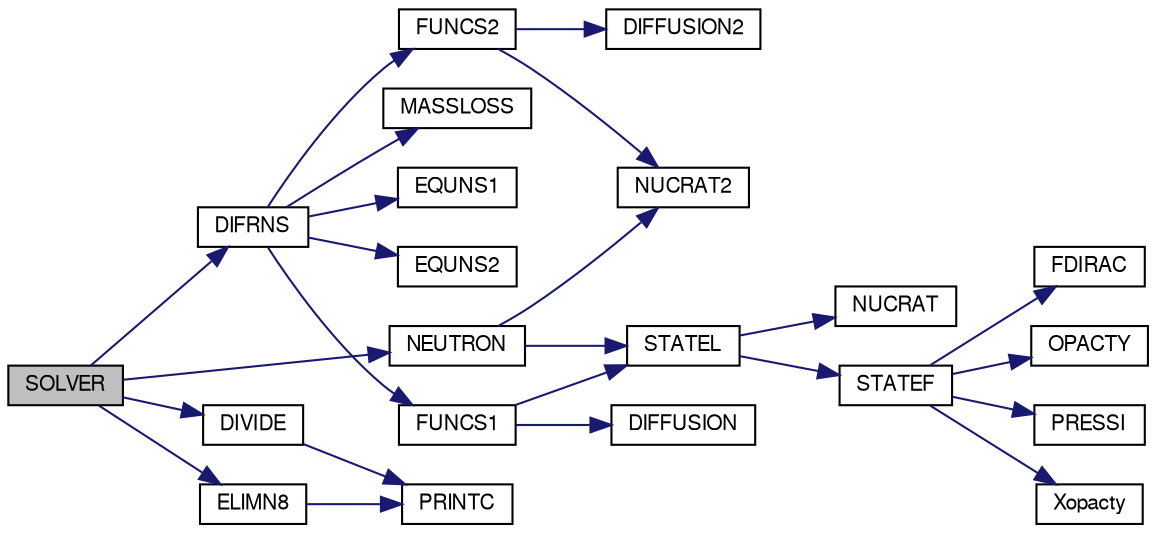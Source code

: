 digraph G
{
  edge [fontname="FreeSans",fontsize="10",labelfontname="FreeSans",labelfontsize="10"];
  node [fontname="FreeSans",fontsize="10",shape=record];
  rankdir=LR;
  Node1 [label="SOLVER",height=0.2,width=0.4,color="black", fillcolor="grey75", style="filled" fontcolor="black"];
  Node1 -> Node2 [color="midnightblue",fontsize="10",style="solid",fontname="FreeSans"];
  Node2 [label="DIFRNS",height=0.2,width=0.4,color="black", fillcolor="white", style="filled",URL="$difrns_8f.html#a8d0ce59a93ccaceca1de81643d6c2579"];
  Node2 -> Node3 [color="midnightblue",fontsize="10",style="solid",fontname="FreeSans"];
  Node3 [label="EQUNS1",height=0.2,width=0.4,color="black", fillcolor="white", style="filled",URL="$equns1_8f.html#abf556d5c1838b04eb21d8dfd876fbcd4"];
  Node2 -> Node4 [color="midnightblue",fontsize="10",style="solid",fontname="FreeSans"];
  Node4 [label="EQUNS2",height=0.2,width=0.4,color="black", fillcolor="white", style="filled",URL="$equns2_8f.html#a71cacdd7e6393cbcba327d5eb902ff01"];
  Node2 -> Node5 [color="midnightblue",fontsize="10",style="solid",fontname="FreeSans"];
  Node5 [label="FUNCS1",height=0.2,width=0.4,color="black", fillcolor="white", style="filled",URL="$funcs1_8f.html#a823aa25095ced47754832afa9117994a"];
  Node5 -> Node6 [color="midnightblue",fontsize="10",style="solid",fontname="FreeSans"];
  Node6 [label="DIFFUSION",height=0.2,width=0.4,color="black", fillcolor="white", style="filled",URL="$diffusion_8f.html#a8ba373466874f486e903a702a195cbc8"];
  Node5 -> Node7 [color="midnightblue",fontsize="10",style="solid",fontname="FreeSans"];
  Node7 [label="STATEL",height=0.2,width=0.4,color="black", fillcolor="white", style="filled",URL="$statel_8f.html#a77da1cfaae78dd64f83361c6d1f2d56f"];
  Node7 -> Node8 [color="midnightblue",fontsize="10",style="solid",fontname="FreeSans"];
  Node8 [label="NUCRAT",height=0.2,width=0.4,color="black", fillcolor="white", style="filled",URL="$nucrat_8f.html#a98080f8c775d473d25fea4a1ccdd865a"];
  Node7 -> Node9 [color="midnightblue",fontsize="10",style="solid",fontname="FreeSans"];
  Node9 [label="STATEF",height=0.2,width=0.4,color="black", fillcolor="white", style="filled",URL="$statef_8f.html#aef9263ee691a24244d7b4043ef5c32e8"];
  Node9 -> Node10 [color="midnightblue",fontsize="10",style="solid",fontname="FreeSans"];
  Node10 [label="FDIRAC",height=0.2,width=0.4,color="black", fillcolor="white", style="filled",URL="$fdirac_8f.html#ae20e2567f58c2c2a56db2a0e267f3ac2"];
  Node9 -> Node11 [color="midnightblue",fontsize="10",style="solid",fontname="FreeSans"];
  Node11 [label="OPACTY",height=0.2,width=0.4,color="black", fillcolor="white", style="filled",URL="$opacty_8f.html#ae436041cf48ebdd3463f8ba6247e8cd2"];
  Node9 -> Node12 [color="midnightblue",fontsize="10",style="solid",fontname="FreeSans"];
  Node12 [label="PRESSI",height=0.2,width=0.4,color="black", fillcolor="white", style="filled",URL="$pressi_8f.html#a881d56bd249d693d3f6fd21027e86dd1"];
  Node9 -> Node13 [color="midnightblue",fontsize="10",style="solid",fontname="FreeSans"];
  Node13 [label="Xopacty",height=0.2,width=0.4,color="black", fillcolor="white", style="filled",URL="$xopac_8f.html#a69c1c4895f63c9ca1c9f2940c2d374fa"];
  Node2 -> Node14 [color="midnightblue",fontsize="10",style="solid",fontname="FreeSans"];
  Node14 [label="FUNCS2",height=0.2,width=0.4,color="black", fillcolor="white", style="filled",URL="$funcs2_8f.html#a90dca890552333d553e8bfbf5c9d70c1"];
  Node14 -> Node15 [color="midnightblue",fontsize="10",style="solid",fontname="FreeSans"];
  Node15 [label="DIFFUSION2",height=0.2,width=0.4,color="black", fillcolor="white", style="filled",URL="$diffusion2_8f.html#aee09eb9238fcf6b563d21a650f3f390f"];
  Node14 -> Node16 [color="midnightblue",fontsize="10",style="solid",fontname="FreeSans"];
  Node16 [label="NUCRAT2",height=0.2,width=0.4,color="black", fillcolor="white", style="filled",URL="$nucrat2_8f.html#ad6195d9d65f55622273b59b1f1e997fe"];
  Node2 -> Node17 [color="midnightblue",fontsize="10",style="solid",fontname="FreeSans"];
  Node17 [label="MASSLOSS",height=0.2,width=0.4,color="black", fillcolor="white", style="filled",URL="$massloss_8f.html#a96d5338a48edc8d7769a5471a9105268"];
  Node1 -> Node18 [color="midnightblue",fontsize="10",style="solid",fontname="FreeSans"];
  Node18 [label="DIVIDE",height=0.2,width=0.4,color="black", fillcolor="white", style="filled",URL="$divide_8f.html#ad00ae71118a2a8f13657f9371a13e330"];
  Node18 -> Node19 [color="midnightblue",fontsize="10",style="solid",fontname="FreeSans"];
  Node19 [label="PRINTC",height=0.2,width=0.4,color="black", fillcolor="white", style="filled",URL="$printc_8f.html#a9cd500386a189740cbb92d34ebd2624d"];
  Node1 -> Node20 [color="midnightblue",fontsize="10",style="solid",fontname="FreeSans"];
  Node20 [label="ELIMN8",height=0.2,width=0.4,color="black", fillcolor="white", style="filled",URL="$elimn8_8f.html#aa995a2d61851dc43efb4d12e52c474d4"];
  Node20 -> Node19 [color="midnightblue",fontsize="10",style="solid",fontname="FreeSans"];
  Node1 -> Node21 [color="midnightblue",fontsize="10",style="solid",fontname="FreeSans"];
  Node21 [label="NEUTRON",height=0.2,width=0.4,color="black", fillcolor="white", style="filled",URL="$neutron_8f.html#a89ebfd2aa871c64527ac202c5c7ad218"];
  Node21 -> Node16 [color="midnightblue",fontsize="10",style="solid",fontname="FreeSans"];
  Node21 -> Node7 [color="midnightblue",fontsize="10",style="solid",fontname="FreeSans"];
}
